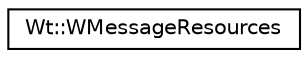 digraph "Graphical Class Hierarchy"
{
 // LATEX_PDF_SIZE
  edge [fontname="Helvetica",fontsize="10",labelfontname="Helvetica",labelfontsize="10"];
  node [fontname="Helvetica",fontsize="10",shape=record];
  rankdir="LR";
  Node0 [label="Wt::WMessageResources",height=0.2,width=0.4,color="black", fillcolor="white", style="filled",URL="$classWt_1_1WMessageResources.html",tooltip=" "];
}
